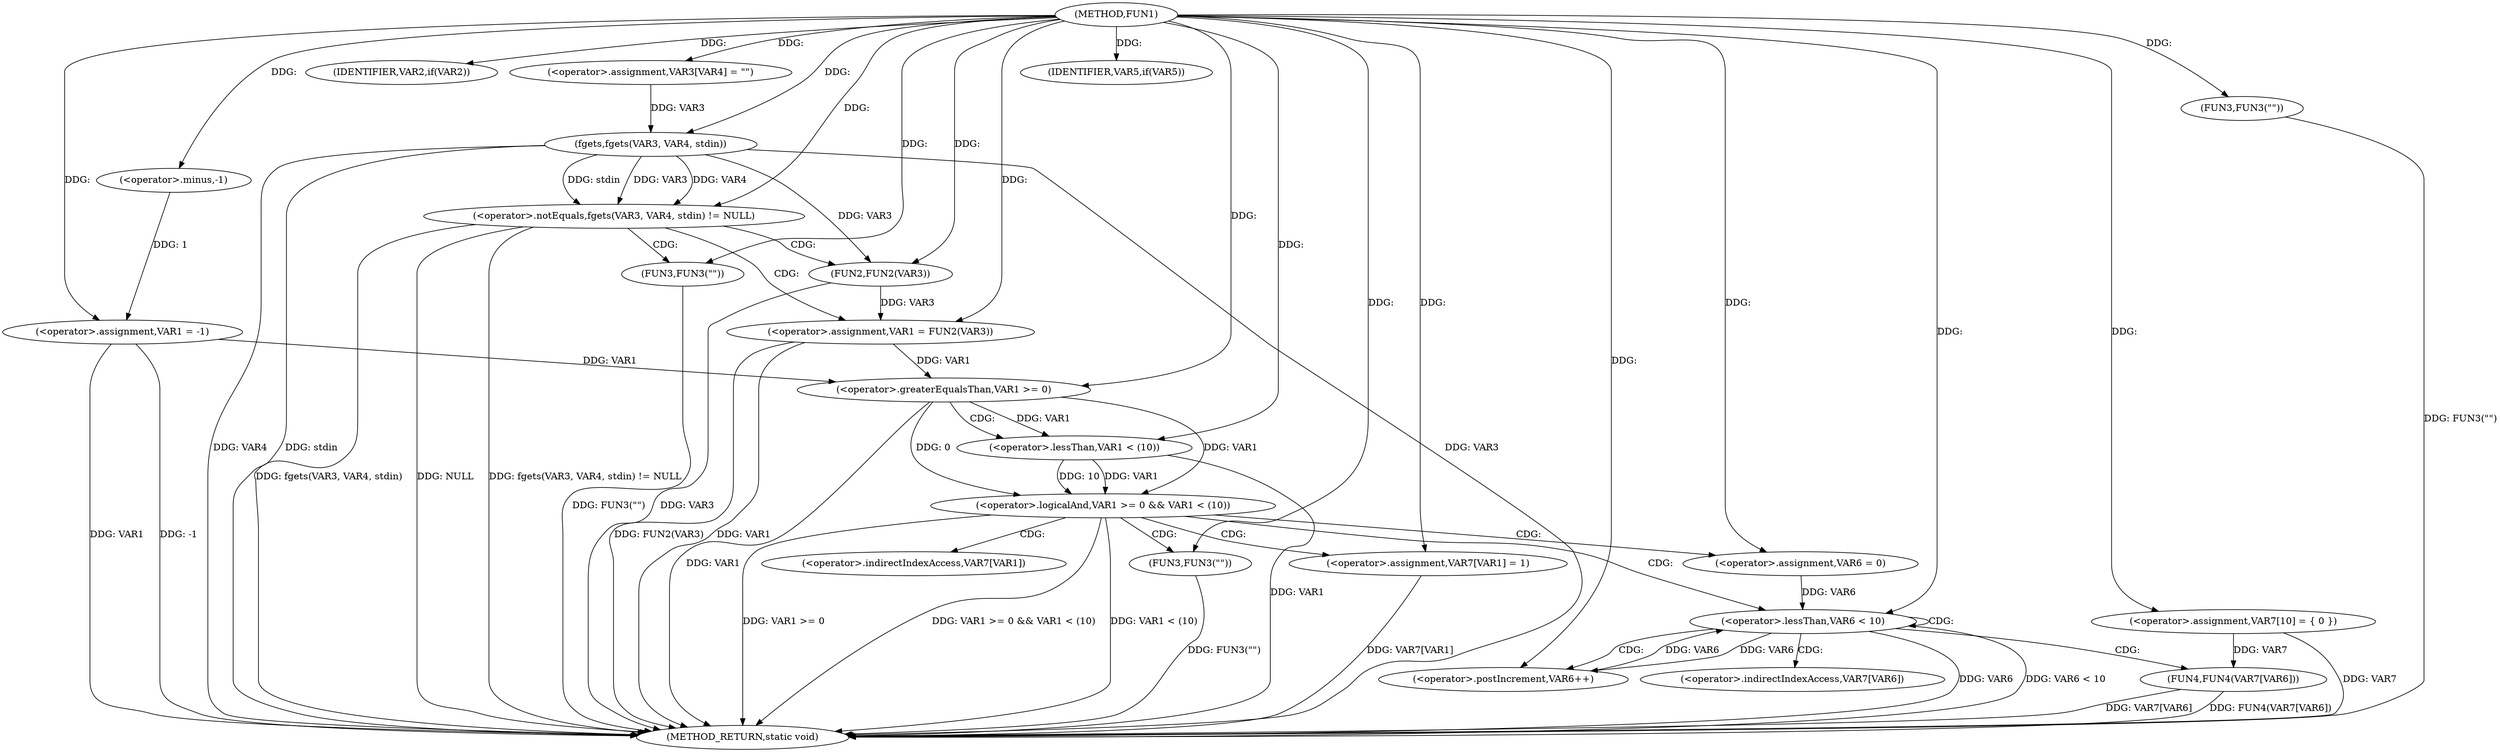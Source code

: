 digraph FUN1 {  
"1000100" [label = "(METHOD,FUN1)" ]
"1000175" [label = "(METHOD_RETURN,static void)" ]
"1000103" [label = "(<operator>.assignment,VAR1 = -1)" ]
"1000105" [label = "(<operator>.minus,-1)" ]
"1000108" [label = "(IDENTIFIER,VAR2,if(VAR2))" ]
"1000112" [label = "(<operator>.assignment,VAR3[VAR4] = \"\")" ]
"1000116" [label = "(<operator>.notEquals,fgets(VAR3, VAR4, stdin) != NULL)" ]
"1000117" [label = "(fgets,fgets(VAR3, VAR4, stdin))" ]
"1000123" [label = "(<operator>.assignment,VAR1 = FUN2(VAR3))" ]
"1000125" [label = "(FUN2,FUN2(VAR3))" ]
"1000129" [label = "(FUN3,FUN3(\"\"))" ]
"1000132" [label = "(IDENTIFIER,VAR5,if(VAR5))" ]
"1000134" [label = "(FUN3,FUN3(\"\"))" ]
"1000141" [label = "(<operator>.assignment,VAR7[10] = { 0 })" ]
"1000144" [label = "(<operator>.logicalAnd,VAR1 >= 0 && VAR1 < (10))" ]
"1000145" [label = "(<operator>.greaterEqualsThan,VAR1 >= 0)" ]
"1000148" [label = "(<operator>.lessThan,VAR1 < (10))" ]
"1000152" [label = "(<operator>.assignment,VAR7[VAR1] = 1)" ]
"1000158" [label = "(<operator>.assignment,VAR6 = 0)" ]
"1000161" [label = "(<operator>.lessThan,VAR6 < 10)" ]
"1000164" [label = "(<operator>.postIncrement,VAR6++)" ]
"1000167" [label = "(FUN4,FUN4(VAR7[VAR6]))" ]
"1000173" [label = "(FUN3,FUN3(\"\"))" ]
"1000153" [label = "(<operator>.indirectIndexAccess,VAR7[VAR1])" ]
"1000168" [label = "(<operator>.indirectIndexAccess,VAR7[VAR6])" ]
  "1000116" -> "1000175"  [ label = "DDG: fgets(VAR3, VAR4, stdin)"] 
  "1000141" -> "1000175"  [ label = "DDG: VAR7"] 
  "1000123" -> "1000175"  [ label = "DDG: FUN2(VAR3)"] 
  "1000103" -> "1000175"  [ label = "DDG: VAR1"] 
  "1000103" -> "1000175"  [ label = "DDG: -1"] 
  "1000116" -> "1000175"  [ label = "DDG: NULL"] 
  "1000152" -> "1000175"  [ label = "DDG: VAR7[VAR1]"] 
  "1000117" -> "1000175"  [ label = "DDG: VAR3"] 
  "1000144" -> "1000175"  [ label = "DDG: VAR1 >= 0"] 
  "1000117" -> "1000175"  [ label = "DDG: VAR4"] 
  "1000123" -> "1000175"  [ label = "DDG: VAR1"] 
  "1000167" -> "1000175"  [ label = "DDG: VAR7[VAR6]"] 
  "1000125" -> "1000175"  [ label = "DDG: VAR3"] 
  "1000129" -> "1000175"  [ label = "DDG: FUN3(\"\")"] 
  "1000144" -> "1000175"  [ label = "DDG: VAR1 >= 0 && VAR1 < (10)"] 
  "1000167" -> "1000175"  [ label = "DDG: FUN4(VAR7[VAR6])"] 
  "1000134" -> "1000175"  [ label = "DDG: FUN3(\"\")"] 
  "1000148" -> "1000175"  [ label = "DDG: VAR1"] 
  "1000144" -> "1000175"  [ label = "DDG: VAR1 < (10)"] 
  "1000117" -> "1000175"  [ label = "DDG: stdin"] 
  "1000173" -> "1000175"  [ label = "DDG: FUN3(\"\")"] 
  "1000161" -> "1000175"  [ label = "DDG: VAR6"] 
  "1000145" -> "1000175"  [ label = "DDG: VAR1"] 
  "1000161" -> "1000175"  [ label = "DDG: VAR6 < 10"] 
  "1000116" -> "1000175"  [ label = "DDG: fgets(VAR3, VAR4, stdin) != NULL"] 
  "1000105" -> "1000103"  [ label = "DDG: 1"] 
  "1000100" -> "1000103"  [ label = "DDG: "] 
  "1000100" -> "1000105"  [ label = "DDG: "] 
  "1000100" -> "1000108"  [ label = "DDG: "] 
  "1000100" -> "1000112"  [ label = "DDG: "] 
  "1000117" -> "1000116"  [ label = "DDG: VAR3"] 
  "1000117" -> "1000116"  [ label = "DDG: VAR4"] 
  "1000117" -> "1000116"  [ label = "DDG: stdin"] 
  "1000112" -> "1000117"  [ label = "DDG: VAR3"] 
  "1000100" -> "1000117"  [ label = "DDG: "] 
  "1000100" -> "1000116"  [ label = "DDG: "] 
  "1000125" -> "1000123"  [ label = "DDG: VAR3"] 
  "1000100" -> "1000123"  [ label = "DDG: "] 
  "1000117" -> "1000125"  [ label = "DDG: VAR3"] 
  "1000100" -> "1000125"  [ label = "DDG: "] 
  "1000100" -> "1000129"  [ label = "DDG: "] 
  "1000100" -> "1000132"  [ label = "DDG: "] 
  "1000100" -> "1000134"  [ label = "DDG: "] 
  "1000100" -> "1000141"  [ label = "DDG: "] 
  "1000145" -> "1000144"  [ label = "DDG: VAR1"] 
  "1000145" -> "1000144"  [ label = "DDG: 0"] 
  "1000103" -> "1000145"  [ label = "DDG: VAR1"] 
  "1000123" -> "1000145"  [ label = "DDG: VAR1"] 
  "1000100" -> "1000145"  [ label = "DDG: "] 
  "1000148" -> "1000144"  [ label = "DDG: VAR1"] 
  "1000148" -> "1000144"  [ label = "DDG: 10"] 
  "1000145" -> "1000148"  [ label = "DDG: VAR1"] 
  "1000100" -> "1000148"  [ label = "DDG: "] 
  "1000100" -> "1000152"  [ label = "DDG: "] 
  "1000100" -> "1000158"  [ label = "DDG: "] 
  "1000158" -> "1000161"  [ label = "DDG: VAR6"] 
  "1000164" -> "1000161"  [ label = "DDG: VAR6"] 
  "1000100" -> "1000161"  [ label = "DDG: "] 
  "1000161" -> "1000164"  [ label = "DDG: VAR6"] 
  "1000100" -> "1000164"  [ label = "DDG: "] 
  "1000141" -> "1000167"  [ label = "DDG: VAR7"] 
  "1000100" -> "1000173"  [ label = "DDG: "] 
  "1000116" -> "1000125"  [ label = "CDG: "] 
  "1000116" -> "1000129"  [ label = "CDG: "] 
  "1000116" -> "1000123"  [ label = "CDG: "] 
  "1000144" -> "1000153"  [ label = "CDG: "] 
  "1000144" -> "1000173"  [ label = "CDG: "] 
  "1000144" -> "1000158"  [ label = "CDG: "] 
  "1000144" -> "1000161"  [ label = "CDG: "] 
  "1000144" -> "1000152"  [ label = "CDG: "] 
  "1000145" -> "1000148"  [ label = "CDG: "] 
  "1000161" -> "1000168"  [ label = "CDG: "] 
  "1000161" -> "1000164"  [ label = "CDG: "] 
  "1000161" -> "1000167"  [ label = "CDG: "] 
  "1000161" -> "1000161"  [ label = "CDG: "] 
}
